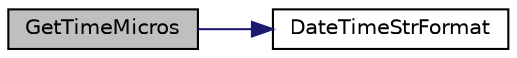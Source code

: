digraph "GetTimeMicros"
{
  edge [fontname="Helvetica",fontsize="10",labelfontname="Helvetica",labelfontsize="10"];
  node [fontname="Helvetica",fontsize="10",shape=record];
  rankdir="LR";
  Node4135 [label="GetTimeMicros",height=0.2,width=0.4,color="black", fillcolor="grey75", style="filled", fontcolor="black"];
  Node4135 -> Node4136 [color="midnightblue",fontsize="10",style="solid",fontname="Helvetica"];
  Node4136 [label="DateTimeStrFormat",height=0.2,width=0.4,color="black", fillcolor="white", style="filled",URL="$d8/d3c/util_8h.html#a749bc6776c8ec72d7c5e4dea56aee415"];
}
